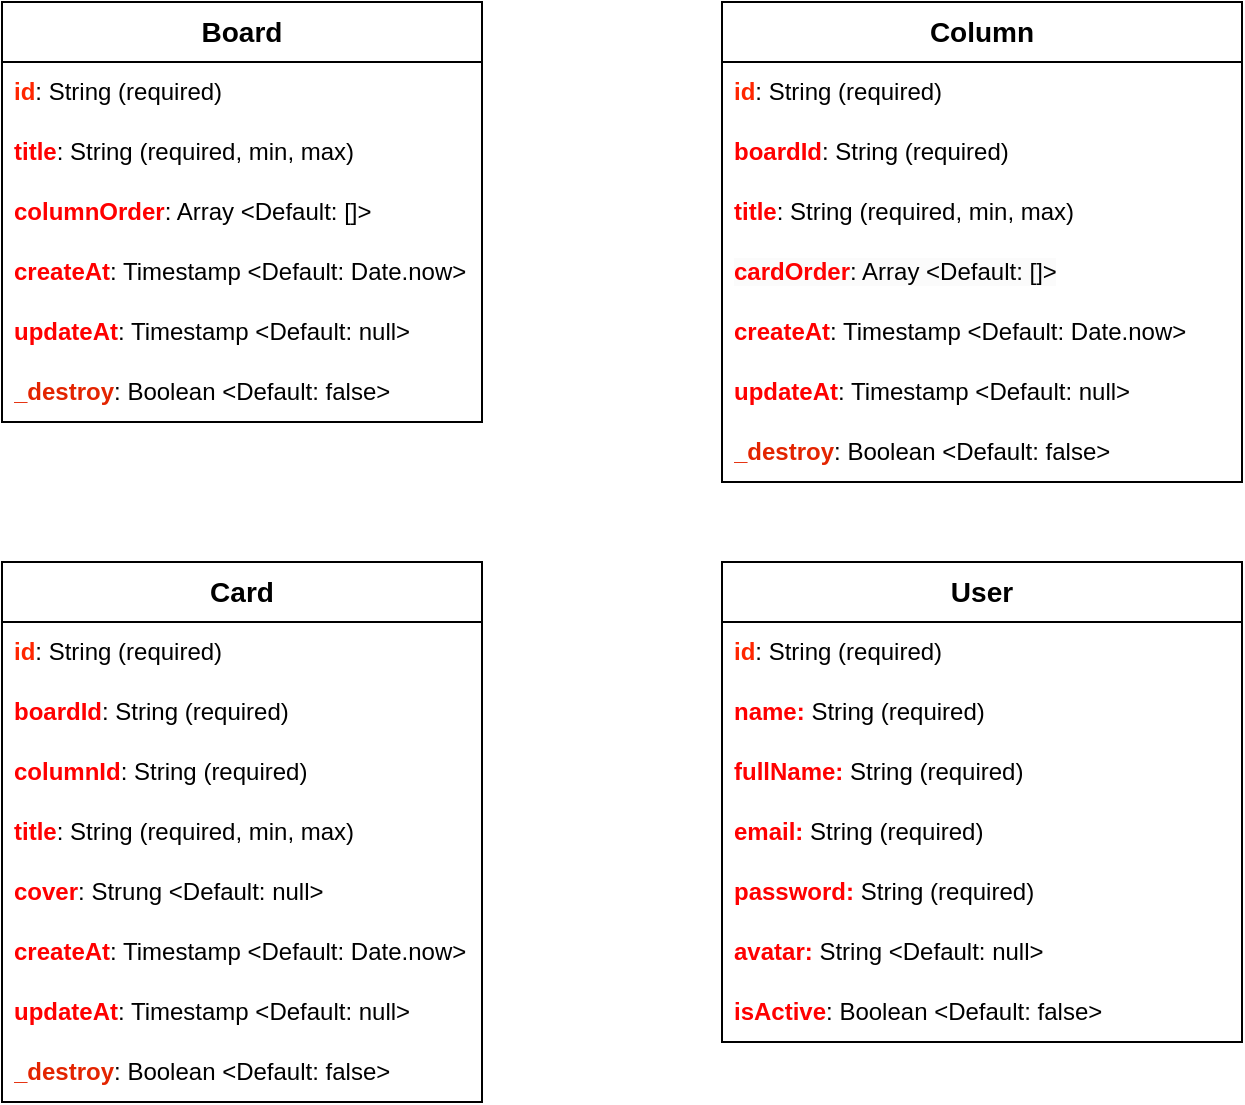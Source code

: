 <mxfile version="24.4.8" type="github">
  <diagram name="Page-1" id="0EhpC3gxMBU1NIHlYczA">
    <mxGraphModel dx="954" dy="647" grid="1" gridSize="10" guides="1" tooltips="1" connect="1" arrows="1" fold="1" page="1" pageScale="1" pageWidth="827" pageHeight="1169" math="0" shadow="0">
      <root>
        <mxCell id="0" />
        <mxCell id="1" parent="0" />
        <mxCell id="cJYBHGjSI0ZQR81pEZYc-1" value="&lt;b&gt;&lt;font style=&quot;font-size: 14px;&quot;&gt;Board&lt;/font&gt;&lt;/b&gt;" style="swimlane;fontStyle=0;childLayout=stackLayout;horizontal=1;startSize=30;horizontalStack=0;resizeParent=1;resizeParentMax=0;resizeLast=0;collapsible=1;marginBottom=0;whiteSpace=wrap;html=1;" vertex="1" parent="1">
          <mxGeometry x="80" y="120" width="240" height="210" as="geometry" />
        </mxCell>
        <mxCell id="cJYBHGjSI0ZQR81pEZYc-2" value="&lt;font color=&quot;#ff2600&quot;&gt;&lt;b&gt;id&lt;/b&gt;&lt;/font&gt;: String (required)" style="text;strokeColor=none;fillColor=none;align=left;verticalAlign=middle;spacingLeft=4;spacingRight=4;overflow=hidden;points=[[0,0.5],[1,0.5]];portConstraint=eastwest;rotatable=0;whiteSpace=wrap;html=1;" vertex="1" parent="cJYBHGjSI0ZQR81pEZYc-1">
          <mxGeometry y="30" width="240" height="30" as="geometry" />
        </mxCell>
        <mxCell id="cJYBHGjSI0ZQR81pEZYc-3" value="&lt;b&gt;&lt;font color=&quot;#ff0000&quot;&gt;title&lt;/font&gt;&lt;/b&gt;: String (required, min, max)" style="text;strokeColor=none;fillColor=none;align=left;verticalAlign=middle;spacingLeft=4;spacingRight=4;overflow=hidden;points=[[0,0.5],[1,0.5]];portConstraint=eastwest;rotatable=0;whiteSpace=wrap;html=1;" vertex="1" parent="cJYBHGjSI0ZQR81pEZYc-1">
          <mxGeometry y="60" width="240" height="30" as="geometry" />
        </mxCell>
        <mxCell id="cJYBHGjSI0ZQR81pEZYc-4" value="&lt;b&gt;&lt;font color=&quot;#ff0000&quot;&gt;columnOrder&lt;/font&gt;&lt;/b&gt;: Array &amp;lt;Default: []&amp;gt;" style="text;strokeColor=none;fillColor=none;align=left;verticalAlign=middle;spacingLeft=4;spacingRight=4;overflow=hidden;points=[[0,0.5],[1,0.5]];portConstraint=eastwest;rotatable=0;whiteSpace=wrap;html=1;" vertex="1" parent="cJYBHGjSI0ZQR81pEZYc-1">
          <mxGeometry y="90" width="240" height="30" as="geometry" />
        </mxCell>
        <mxCell id="cJYBHGjSI0ZQR81pEZYc-20" value="&lt;font color=&quot;#ff0000&quot;&gt;&lt;b&gt;createAt&lt;/b&gt;&lt;/font&gt;: Timestamp &amp;lt;Default: Date.now&amp;gt;" style="text;strokeColor=none;fillColor=none;align=left;verticalAlign=middle;spacingLeft=4;spacingRight=4;overflow=hidden;points=[[0,0.5],[1,0.5]];portConstraint=eastwest;rotatable=0;whiteSpace=wrap;html=1;" vertex="1" parent="cJYBHGjSI0ZQR81pEZYc-1">
          <mxGeometry y="120" width="240" height="30" as="geometry" />
        </mxCell>
        <mxCell id="cJYBHGjSI0ZQR81pEZYc-19" value="&lt;b&gt;&lt;font color=&quot;#ff0000&quot;&gt;updateAt&lt;/font&gt;&lt;/b&gt;: Timestamp &amp;lt;Default: null&amp;gt;" style="text;strokeColor=none;fillColor=none;align=left;verticalAlign=middle;spacingLeft=4;spacingRight=4;overflow=hidden;points=[[0,0.5],[1,0.5]];portConstraint=eastwest;rotatable=0;whiteSpace=wrap;html=1;" vertex="1" parent="cJYBHGjSI0ZQR81pEZYc-1">
          <mxGeometry y="150" width="240" height="30" as="geometry" />
        </mxCell>
        <mxCell id="cJYBHGjSI0ZQR81pEZYc-18" value="&lt;b&gt;&lt;font color=&quot;#e32400&quot;&gt;_destroy&lt;/font&gt;&lt;/b&gt;: Boolean &amp;lt;Default: false&amp;gt;" style="text;strokeColor=none;fillColor=none;align=left;verticalAlign=middle;spacingLeft=4;spacingRight=4;overflow=hidden;points=[[0,0.5],[1,0.5]];portConstraint=eastwest;rotatable=0;whiteSpace=wrap;html=1;" vertex="1" parent="cJYBHGjSI0ZQR81pEZYc-1">
          <mxGeometry y="180" width="240" height="30" as="geometry" />
        </mxCell>
        <mxCell id="cJYBHGjSI0ZQR81pEZYc-5" value="&lt;b&gt;&lt;font style=&quot;font-size: 14px;&quot;&gt;Column&lt;/font&gt;&lt;/b&gt;" style="swimlane;fontStyle=0;childLayout=stackLayout;horizontal=1;startSize=30;horizontalStack=0;resizeParent=1;resizeParentMax=0;resizeLast=0;collapsible=1;marginBottom=0;whiteSpace=wrap;html=1;" vertex="1" parent="1">
          <mxGeometry x="440" y="120" width="260" height="240" as="geometry" />
        </mxCell>
        <mxCell id="cJYBHGjSI0ZQR81pEZYc-6" value="&lt;font color=&quot;#ff2600&quot;&gt;&lt;b&gt;id&lt;/b&gt;&lt;/font&gt;: String (required)" style="text;strokeColor=none;fillColor=none;align=left;verticalAlign=middle;spacingLeft=4;spacingRight=4;overflow=hidden;points=[[0,0.5],[1,0.5]];portConstraint=eastwest;rotatable=0;whiteSpace=wrap;html=1;" vertex="1" parent="cJYBHGjSI0ZQR81pEZYc-5">
          <mxGeometry y="30" width="260" height="30" as="geometry" />
        </mxCell>
        <mxCell id="cJYBHGjSI0ZQR81pEZYc-7" value="&lt;font color=&quot;#ff0000&quot;&gt;&lt;b&gt;boardId&lt;/b&gt;&lt;/font&gt;: String (required)" style="text;strokeColor=none;fillColor=none;align=left;verticalAlign=middle;spacingLeft=4;spacingRight=4;overflow=hidden;points=[[0,0.5],[1,0.5]];portConstraint=eastwest;rotatable=0;whiteSpace=wrap;html=1;" vertex="1" parent="cJYBHGjSI0ZQR81pEZYc-5">
          <mxGeometry y="60" width="260" height="30" as="geometry" />
        </mxCell>
        <mxCell id="cJYBHGjSI0ZQR81pEZYc-24" value="&lt;b&gt;&lt;font color=&quot;#ff0000&quot;&gt;title&lt;/font&gt;&lt;/b&gt;: String (required, min, max)" style="text;strokeColor=none;fillColor=none;align=left;verticalAlign=middle;spacingLeft=4;spacingRight=4;overflow=hidden;points=[[0,0.5],[1,0.5]];portConstraint=eastwest;rotatable=0;whiteSpace=wrap;html=1;" vertex="1" parent="cJYBHGjSI0ZQR81pEZYc-5">
          <mxGeometry y="90" width="260" height="30" as="geometry" />
        </mxCell>
        <mxCell id="cJYBHGjSI0ZQR81pEZYc-23" value="&lt;span style=&quot;caret-color: rgb(0, 0, 0); font-family: Helvetica; font-size: 12px; font-style: normal; font-variant-caps: normal; letter-spacing: normal; text-align: left; text-indent: 0px; text-transform: none; white-space: normal; word-spacing: 0px; -webkit-text-stroke-width: 0px; background-color: rgb(251, 251, 251); text-decoration: none; float: none; display: inline !important;&quot;&gt;&lt;b&gt;&lt;font color=&quot;#ff0000&quot;&gt;cardOrder&lt;/font&gt;&lt;/b&gt;&lt;/span&gt;&lt;span style=&quot;caret-color: rgb(0, 0, 0); color: rgb(0, 0, 0); font-family: Helvetica; font-size: 12px; font-style: normal; font-variant-caps: normal; font-weight: 400; letter-spacing: normal; orphans: auto; text-align: left; text-indent: 0px; text-transform: none; white-space: normal; widows: auto; word-spacing: 0px; -webkit-text-stroke-width: 0px; background-color: rgb(251, 251, 251); text-decoration: none; display: inline !important; float: none;&quot;&gt;: Array &amp;lt;Default: []&amp;gt;&lt;/span&gt;" style="text;strokeColor=none;fillColor=none;align=left;verticalAlign=middle;spacingLeft=4;spacingRight=4;overflow=hidden;points=[[0,0.5],[1,0.5]];portConstraint=eastwest;rotatable=0;whiteSpace=wrap;html=1;" vertex="1" parent="cJYBHGjSI0ZQR81pEZYc-5">
          <mxGeometry y="120" width="260" height="30" as="geometry" />
        </mxCell>
        <mxCell id="cJYBHGjSI0ZQR81pEZYc-22" value="&lt;font color=&quot;#ff0000&quot;&gt;&lt;b&gt;createAt&lt;/b&gt;&lt;/font&gt;: Timestamp &amp;lt;Default: Date.now&amp;gt;" style="text;strokeColor=none;fillColor=none;align=left;verticalAlign=middle;spacingLeft=4;spacingRight=4;overflow=hidden;points=[[0,0.5],[1,0.5]];portConstraint=eastwest;rotatable=0;whiteSpace=wrap;html=1;" vertex="1" parent="cJYBHGjSI0ZQR81pEZYc-5">
          <mxGeometry y="150" width="260" height="30" as="geometry" />
        </mxCell>
        <mxCell id="cJYBHGjSI0ZQR81pEZYc-21" value="&lt;b&gt;&lt;font color=&quot;#ff0000&quot;&gt;updateAt&lt;/font&gt;&lt;/b&gt;: Timestamp &amp;lt;Default: null&amp;gt;" style="text;strokeColor=none;fillColor=none;align=left;verticalAlign=middle;spacingLeft=4;spacingRight=4;overflow=hidden;points=[[0,0.5],[1,0.5]];portConstraint=eastwest;rotatable=0;whiteSpace=wrap;html=1;" vertex="1" parent="cJYBHGjSI0ZQR81pEZYc-5">
          <mxGeometry y="180" width="260" height="30" as="geometry" />
        </mxCell>
        <mxCell id="cJYBHGjSI0ZQR81pEZYc-8" value="&lt;b&gt;&lt;font color=&quot;#e32400&quot;&gt;_destroy&lt;/font&gt;&lt;/b&gt;: Boolean &amp;lt;Default: false&amp;gt;" style="text;strokeColor=none;fillColor=none;align=left;verticalAlign=middle;spacingLeft=4;spacingRight=4;overflow=hidden;points=[[0,0.5],[1,0.5]];portConstraint=eastwest;rotatable=0;whiteSpace=wrap;html=1;" vertex="1" parent="cJYBHGjSI0ZQR81pEZYc-5">
          <mxGeometry y="210" width="260" height="30" as="geometry" />
        </mxCell>
        <mxCell id="cJYBHGjSI0ZQR81pEZYc-9" value="&lt;font style=&quot;font-size: 14px;&quot;&gt;&lt;b&gt;Card&lt;/b&gt;&lt;/font&gt;" style="swimlane;fontStyle=0;childLayout=stackLayout;horizontal=1;startSize=30;horizontalStack=0;resizeParent=1;resizeParentMax=0;resizeLast=0;collapsible=1;marginBottom=0;whiteSpace=wrap;html=1;" vertex="1" parent="1">
          <mxGeometry x="80" y="400" width="240" height="270" as="geometry" />
        </mxCell>
        <mxCell id="cJYBHGjSI0ZQR81pEZYc-10" value="&lt;font color=&quot;#ff2600&quot;&gt;&lt;b&gt;id&lt;/b&gt;&lt;/font&gt;: String (required)" style="text;strokeColor=none;fillColor=none;align=left;verticalAlign=middle;spacingLeft=4;spacingRight=4;overflow=hidden;points=[[0,0.5],[1,0.5]];portConstraint=eastwest;rotatable=0;whiteSpace=wrap;html=1;" vertex="1" parent="cJYBHGjSI0ZQR81pEZYc-9">
          <mxGeometry y="30" width="240" height="30" as="geometry" />
        </mxCell>
        <mxCell id="cJYBHGjSI0ZQR81pEZYc-29" value="&lt;font color=&quot;#ff0000&quot;&gt;&lt;b&gt;boardId&lt;/b&gt;&lt;/font&gt;: String (required)" style="text;strokeColor=none;fillColor=none;align=left;verticalAlign=middle;spacingLeft=4;spacingRight=4;overflow=hidden;points=[[0,0.5],[1,0.5]];portConstraint=eastwest;rotatable=0;whiteSpace=wrap;html=1;" vertex="1" parent="cJYBHGjSI0ZQR81pEZYc-9">
          <mxGeometry y="60" width="240" height="30" as="geometry" />
        </mxCell>
        <mxCell id="cJYBHGjSI0ZQR81pEZYc-28" value="&lt;b&gt;&lt;font color=&quot;#ff0000&quot;&gt;columnId&lt;/font&gt;&lt;/b&gt;: String (required)" style="text;strokeColor=none;fillColor=none;align=left;verticalAlign=middle;spacingLeft=4;spacingRight=4;overflow=hidden;points=[[0,0.5],[1,0.5]];portConstraint=eastwest;rotatable=0;whiteSpace=wrap;html=1;" vertex="1" parent="cJYBHGjSI0ZQR81pEZYc-9">
          <mxGeometry y="90" width="240" height="30" as="geometry" />
        </mxCell>
        <mxCell id="cJYBHGjSI0ZQR81pEZYc-11" value="&lt;b&gt;&lt;font color=&quot;#ff0000&quot;&gt;title&lt;/font&gt;&lt;/b&gt;: String (required, min, max)" style="text;strokeColor=none;fillColor=none;align=left;verticalAlign=middle;spacingLeft=4;spacingRight=4;overflow=hidden;points=[[0,0.5],[1,0.5]];portConstraint=eastwest;rotatable=0;whiteSpace=wrap;html=1;" vertex="1" parent="cJYBHGjSI0ZQR81pEZYc-9">
          <mxGeometry y="120" width="240" height="30" as="geometry" />
        </mxCell>
        <mxCell id="cJYBHGjSI0ZQR81pEZYc-32" value="&lt;font color=&quot;#ff0000&quot;&gt;&lt;b&gt;cover&lt;/b&gt;&lt;/font&gt;: Strung &amp;lt;Default: null&amp;gt;" style="text;strokeColor=none;fillColor=none;align=left;verticalAlign=middle;spacingLeft=4;spacingRight=4;overflow=hidden;points=[[0,0.5],[1,0.5]];portConstraint=eastwest;rotatable=0;whiteSpace=wrap;html=1;" vertex="1" parent="cJYBHGjSI0ZQR81pEZYc-9">
          <mxGeometry y="150" width="240" height="30" as="geometry" />
        </mxCell>
        <mxCell id="cJYBHGjSI0ZQR81pEZYc-12" value="&lt;font color=&quot;#ff0000&quot;&gt;&lt;b&gt;createAt&lt;/b&gt;&lt;/font&gt;: Timestamp &amp;lt;Default: Date.now&amp;gt;" style="text;strokeColor=none;fillColor=none;align=left;verticalAlign=middle;spacingLeft=4;spacingRight=4;overflow=hidden;points=[[0,0.5],[1,0.5]];portConstraint=eastwest;rotatable=0;whiteSpace=wrap;html=1;" vertex="1" parent="cJYBHGjSI0ZQR81pEZYc-9">
          <mxGeometry y="180" width="240" height="30" as="geometry" />
        </mxCell>
        <mxCell id="cJYBHGjSI0ZQR81pEZYc-31" value="&lt;b&gt;&lt;font color=&quot;#ff0000&quot;&gt;updateAt&lt;/font&gt;&lt;/b&gt;: Timestamp &amp;lt;Default: null&amp;gt;" style="text;strokeColor=none;fillColor=none;align=left;verticalAlign=middle;spacingLeft=4;spacingRight=4;overflow=hidden;points=[[0,0.5],[1,0.5]];portConstraint=eastwest;rotatable=0;whiteSpace=wrap;html=1;" vertex="1" parent="cJYBHGjSI0ZQR81pEZYc-9">
          <mxGeometry y="210" width="240" height="30" as="geometry" />
        </mxCell>
        <mxCell id="cJYBHGjSI0ZQR81pEZYc-30" value="&lt;b&gt;&lt;font color=&quot;#e32400&quot;&gt;_destroy&lt;/font&gt;&lt;/b&gt;: Boolean &amp;lt;Default: false&amp;gt;" style="text;strokeColor=none;fillColor=none;align=left;verticalAlign=middle;spacingLeft=4;spacingRight=4;overflow=hidden;points=[[0,0.5],[1,0.5]];portConstraint=eastwest;rotatable=0;whiteSpace=wrap;html=1;" vertex="1" parent="cJYBHGjSI0ZQR81pEZYc-9">
          <mxGeometry y="240" width="240" height="30" as="geometry" />
        </mxCell>
        <mxCell id="cJYBHGjSI0ZQR81pEZYc-13" value="&lt;font style=&quot;font-size: 14px;&quot;&gt;&lt;b&gt;User&lt;/b&gt;&lt;/font&gt;" style="swimlane;fontStyle=0;childLayout=stackLayout;horizontal=1;startSize=30;horizontalStack=0;resizeParent=1;resizeParentMax=0;resizeLast=0;collapsible=1;marginBottom=0;whiteSpace=wrap;html=1;" vertex="1" parent="1">
          <mxGeometry x="440" y="400" width="260" height="240" as="geometry" />
        </mxCell>
        <mxCell id="cJYBHGjSI0ZQR81pEZYc-14" value="&lt;font color=&quot;#ff2600&quot;&gt;&lt;b&gt;id&lt;/b&gt;&lt;/font&gt;: String (required)" style="text;strokeColor=none;fillColor=none;align=left;verticalAlign=middle;spacingLeft=4;spacingRight=4;overflow=hidden;points=[[0,0.5],[1,0.5]];portConstraint=eastwest;rotatable=0;whiteSpace=wrap;html=1;" vertex="1" parent="cJYBHGjSI0ZQR81pEZYc-13">
          <mxGeometry y="30" width="260" height="30" as="geometry" />
        </mxCell>
        <mxCell id="cJYBHGjSI0ZQR81pEZYc-15" value="&lt;font style=&quot;font-weight: bold;&quot; color=&quot;#ff0000&quot;&gt;name: &lt;/font&gt;String (required)" style="text;strokeColor=none;fillColor=none;align=left;verticalAlign=middle;spacingLeft=4;spacingRight=4;overflow=hidden;points=[[0,0.5],[1,0.5]];portConstraint=eastwest;rotatable=0;whiteSpace=wrap;html=1;" vertex="1" parent="cJYBHGjSI0ZQR81pEZYc-13">
          <mxGeometry y="60" width="260" height="30" as="geometry" />
        </mxCell>
        <mxCell id="cJYBHGjSI0ZQR81pEZYc-16" value="&lt;b&gt;&lt;font color=&quot;#ff0000&quot;&gt;fullName:&amp;nbsp;&lt;/font&gt;&lt;/b&gt;String (required)" style="text;strokeColor=none;fillColor=none;align=left;verticalAlign=middle;spacingLeft=4;spacingRight=4;overflow=hidden;points=[[0,0.5],[1,0.5]];portConstraint=eastwest;rotatable=0;whiteSpace=wrap;html=1;" vertex="1" parent="cJYBHGjSI0ZQR81pEZYc-13">
          <mxGeometry y="90" width="260" height="30" as="geometry" />
        </mxCell>
        <mxCell id="cJYBHGjSI0ZQR81pEZYc-36" value="&lt;b&gt;&lt;font color=&quot;#ff0000&quot;&gt;email:&amp;nbsp;&lt;/font&gt;&lt;/b&gt;String (required)" style="text;strokeColor=none;fillColor=none;align=left;verticalAlign=middle;spacingLeft=4;spacingRight=4;overflow=hidden;points=[[0,0.5],[1,0.5]];portConstraint=eastwest;rotatable=0;whiteSpace=wrap;html=1;" vertex="1" parent="cJYBHGjSI0ZQR81pEZYc-13">
          <mxGeometry y="120" width="260" height="30" as="geometry" />
        </mxCell>
        <mxCell id="cJYBHGjSI0ZQR81pEZYc-35" value="&lt;b&gt;&lt;font color=&quot;#ff0000&quot;&gt;password:&amp;nbsp;&lt;/font&gt;&lt;/b&gt;String (required)" style="text;strokeColor=none;fillColor=none;align=left;verticalAlign=middle;spacingLeft=4;spacingRight=4;overflow=hidden;points=[[0,0.5],[1,0.5]];portConstraint=eastwest;rotatable=0;whiteSpace=wrap;html=1;" vertex="1" parent="cJYBHGjSI0ZQR81pEZYc-13">
          <mxGeometry y="150" width="260" height="30" as="geometry" />
        </mxCell>
        <mxCell id="cJYBHGjSI0ZQR81pEZYc-34" value="&lt;b&gt;&lt;font color=&quot;#ff0000&quot;&gt;avatar:&amp;nbsp;&lt;/font&gt;&lt;/b&gt;String &amp;lt;Default: null&amp;gt;" style="text;strokeColor=none;fillColor=none;align=left;verticalAlign=middle;spacingLeft=4;spacingRight=4;overflow=hidden;points=[[0,0.5],[1,0.5]];portConstraint=eastwest;rotatable=0;whiteSpace=wrap;html=1;" vertex="1" parent="cJYBHGjSI0ZQR81pEZYc-13">
          <mxGeometry y="180" width="260" height="30" as="geometry" />
        </mxCell>
        <mxCell id="cJYBHGjSI0ZQR81pEZYc-33" value="&lt;b&gt;&lt;font color=&quot;#ff0000&quot;&gt;isActive&lt;/font&gt;&lt;/b&gt;: Boolean &amp;lt;Default: false&amp;gt;" style="text;strokeColor=none;fillColor=none;align=left;verticalAlign=middle;spacingLeft=4;spacingRight=4;overflow=hidden;points=[[0,0.5],[1,0.5]];portConstraint=eastwest;rotatable=0;whiteSpace=wrap;html=1;" vertex="1" parent="cJYBHGjSI0ZQR81pEZYc-13">
          <mxGeometry y="210" width="260" height="30" as="geometry" />
        </mxCell>
      </root>
    </mxGraphModel>
  </diagram>
</mxfile>
